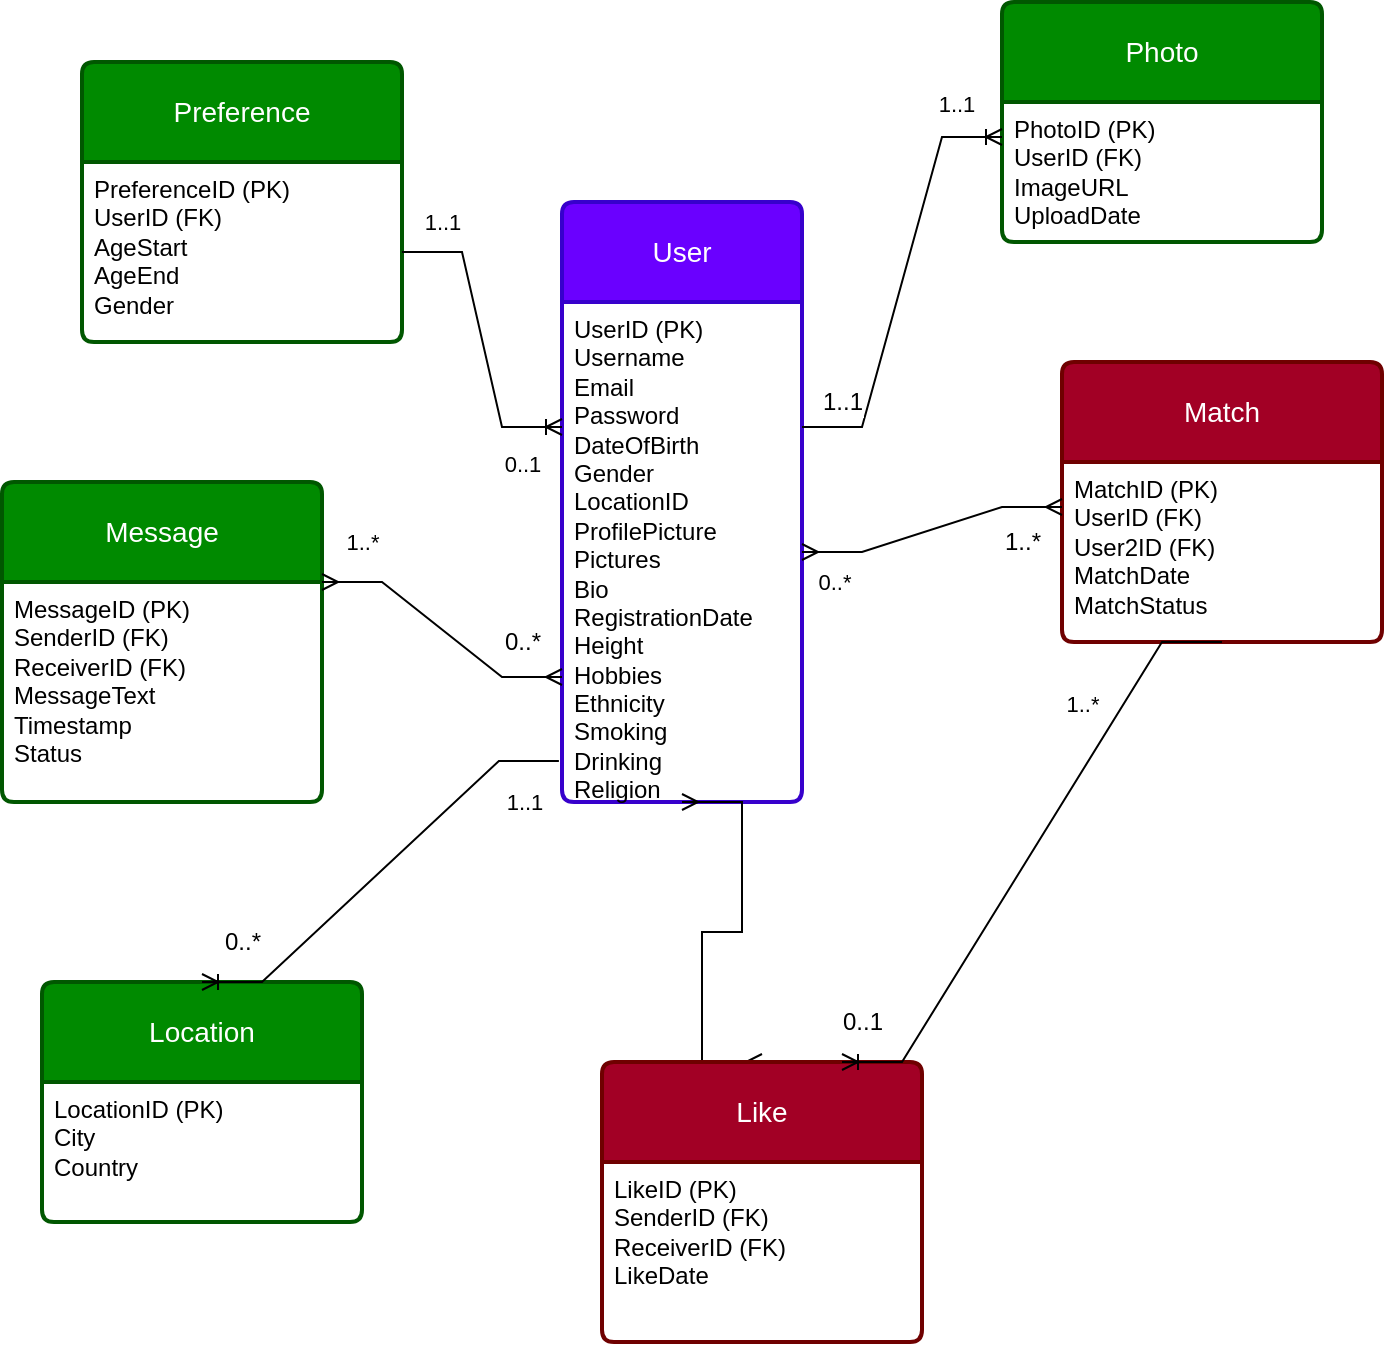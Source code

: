 <mxfile version="22.1.2" type="device">
  <diagram id="R2lEEEUBdFMjLlhIrx00" name="Page-1">
    <mxGraphModel dx="975" dy="1838" grid="1" gridSize="10" guides="1" tooltips="1" connect="1" arrows="0" fold="1" page="1" pageScale="1" pageWidth="850" pageHeight="1100" math="0" shadow="0" extFonts="Permanent Marker^https://fonts.googleapis.com/css?family=Permanent+Marker">
      <root>
        <mxCell id="0" />
        <mxCell id="1" parent="0" />
        <mxCell id="Pa5k9DusvXl9ULIlLwVV-54" value="User" style="swimlane;childLayout=stackLayout;horizontal=1;startSize=50;horizontalStack=0;rounded=1;fontSize=14;fontStyle=0;strokeWidth=2;resizeParent=0;resizeLast=1;shadow=0;dashed=0;align=center;arcSize=4;whiteSpace=wrap;html=1;fillColor=#6a00ff;fontColor=#ffffff;strokeColor=#3700CC;" parent="1" vertex="1">
          <mxGeometry x="320" y="-220" width="120" height="300" as="geometry" />
        </mxCell>
        <mxCell id="Pa5k9DusvXl9ULIlLwVV-55" value="UserID (PK)&lt;br&gt;Username&lt;br&gt;Email&lt;br&gt;Password&lt;br&gt;DateOfBirth&lt;br&gt;Gender&lt;br&gt;LocationID&lt;br&gt;ProfilePicture&lt;br&gt;Pictures&lt;br&gt;Bio&lt;br&gt;RegistrationDate&lt;br&gt;Height&lt;br&gt;Hobbies&lt;br&gt;Ethnicity&lt;br&gt;Smoking&lt;br&gt;Drinking&lt;br&gt;Religion" style="align=left;strokeColor=none;fillColor=none;spacingLeft=4;fontSize=12;verticalAlign=top;resizable=0;rotatable=0;part=1;html=1;" parent="Pa5k9DusvXl9ULIlLwVV-54" vertex="1">
          <mxGeometry y="50" width="120" height="250" as="geometry" />
        </mxCell>
        <mxCell id="Pa5k9DusvXl9ULIlLwVV-57" value="Match" style="swimlane;childLayout=stackLayout;horizontal=1;startSize=50;horizontalStack=0;rounded=1;fontSize=14;fontStyle=0;strokeWidth=2;resizeParent=0;resizeLast=1;shadow=0;dashed=0;align=center;arcSize=4;whiteSpace=wrap;html=1;fillColor=#a20025;fontColor=#ffffff;strokeColor=#6F0000;" parent="1" vertex="1">
          <mxGeometry x="570" y="-140" width="160" height="140" as="geometry" />
        </mxCell>
        <mxCell id="Pa5k9DusvXl9ULIlLwVV-58" value="MatchID (PK)&lt;br&gt;UserID (FK)&lt;br&gt;User2ID (FK)&lt;br&gt;MatchDate&lt;br&gt;MatchStatus" style="align=left;strokeColor=none;fillColor=none;spacingLeft=4;fontSize=12;verticalAlign=top;resizable=0;rotatable=0;part=1;html=1;" parent="Pa5k9DusvXl9ULIlLwVV-57" vertex="1">
          <mxGeometry y="50" width="160" height="90" as="geometry" />
        </mxCell>
        <mxCell id="Pa5k9DusvXl9ULIlLwVV-59" value="Message" style="swimlane;childLayout=stackLayout;horizontal=1;startSize=50;horizontalStack=0;rounded=1;fontSize=14;fontStyle=0;strokeWidth=2;resizeParent=0;resizeLast=1;shadow=0;dashed=0;align=center;arcSize=4;whiteSpace=wrap;html=1;fillColor=#008a00;fontColor=#ffffff;strokeColor=#005700;" parent="1" vertex="1">
          <mxGeometry x="40" y="-80" width="160" height="160" as="geometry" />
        </mxCell>
        <mxCell id="Pa5k9DusvXl9ULIlLwVV-60" value="MessageID (PK)&lt;br&gt;SenderID (FK)&lt;br&gt;ReceiverID (FK)&lt;br&gt;MessageText&lt;br&gt;Timestamp&lt;br&gt;Status" style="align=left;strokeColor=none;fillColor=none;spacingLeft=4;fontSize=12;verticalAlign=top;resizable=0;rotatable=0;part=1;html=1;" parent="Pa5k9DusvXl9ULIlLwVV-59" vertex="1">
          <mxGeometry y="50" width="160" height="110" as="geometry" />
        </mxCell>
        <mxCell id="Pa5k9DusvXl9ULIlLwVV-61" value="Photo" style="swimlane;childLayout=stackLayout;horizontal=1;startSize=50;horizontalStack=0;rounded=1;fontSize=14;fontStyle=0;strokeWidth=2;resizeParent=0;resizeLast=1;shadow=0;dashed=0;align=center;arcSize=4;whiteSpace=wrap;html=1;fillColor=#008a00;fontColor=#ffffff;strokeColor=#005700;" parent="1" vertex="1">
          <mxGeometry x="540" y="-320" width="160" height="120" as="geometry" />
        </mxCell>
        <mxCell id="Pa5k9DusvXl9ULIlLwVV-62" value="PhotoID (PK)&lt;br&gt;UserID (FK)&lt;br&gt;ImageURL&lt;br&gt;UploadDate" style="align=left;strokeColor=none;fillColor=none;spacingLeft=4;fontSize=12;verticalAlign=top;resizable=0;rotatable=0;part=1;html=1;" parent="Pa5k9DusvXl9ULIlLwVV-61" vertex="1">
          <mxGeometry y="50" width="160" height="70" as="geometry" />
        </mxCell>
        <mxCell id="ofby_3PSYnQs6wLy6_GR-4" value="1..1" style="edgeStyle=entityRelationEdgeStyle;fontSize=12;html=1;endArrow=ERoneToMany;rounded=0;entryX=0;entryY=0.25;entryDx=0;entryDy=0;exitX=1;exitY=0.25;exitDx=0;exitDy=0;" parent="1" source="Pa5k9DusvXl9ULIlLwVV-55" target="Pa5k9DusvXl9ULIlLwVV-62" edge="1">
          <mxGeometry x="-0.81" y="13" width="100" height="100" relative="1" as="geometry">
            <mxPoint x="300" y="310" as="sourcePoint" />
            <mxPoint x="400" y="210" as="targetPoint" />
            <mxPoint as="offset" />
          </mxGeometry>
        </mxCell>
        <mxCell id="ykWjusczUzoiTo8yQNu4-33" value="1..1" style="edgeLabel;html=1;align=center;verticalAlign=middle;resizable=0;points=[];" vertex="1" connectable="0" parent="ofby_3PSYnQs6wLy6_GR-4">
          <mxGeometry x="0.783" y="-1" relative="1" as="geometry">
            <mxPoint y="-18" as="offset" />
          </mxGeometry>
        </mxCell>
        <mxCell id="ofby_3PSYnQs6wLy6_GR-5" value="1..*" style="edgeStyle=entityRelationEdgeStyle;fontSize=12;html=1;endArrow=ERmany;startArrow=ERmany;rounded=0;exitX=1;exitY=0.5;exitDx=0;exitDy=0;entryX=0;entryY=0.25;entryDx=0;entryDy=0;" parent="1" source="Pa5k9DusvXl9ULIlLwVV-55" target="Pa5k9DusvXl9ULIlLwVV-58" edge="1">
          <mxGeometry x="0.7" y="-17" width="100" height="100" relative="1" as="geometry">
            <mxPoint x="300" y="310" as="sourcePoint" />
            <mxPoint x="400" y="210" as="targetPoint" />
            <mxPoint as="offset" />
          </mxGeometry>
        </mxCell>
        <mxCell id="ykWjusczUzoiTo8yQNu4-32" value="0..*" style="edgeLabel;html=1;align=center;verticalAlign=middle;resizable=0;points=[];" vertex="1" connectable="0" parent="ofby_3PSYnQs6wLy6_GR-5">
          <mxGeometry x="-0.767" y="-1" relative="1" as="geometry">
            <mxPoint y="14" as="offset" />
          </mxGeometry>
        </mxCell>
        <mxCell id="ofby_3PSYnQs6wLy6_GR-6" value="" style="edgeStyle=entityRelationEdgeStyle;fontSize=12;html=1;endArrow=ERmany;startArrow=ERmany;rounded=0;entryX=0.5;entryY=0;entryDx=0;entryDy=0;" parent="1" target="ofby_3PSYnQs6wLy6_GR-18" edge="1">
          <mxGeometry width="100" height="100" relative="1" as="geometry">
            <mxPoint x="380" y="80" as="sourcePoint" />
            <mxPoint x="330" y="263" as="targetPoint" />
          </mxGeometry>
        </mxCell>
        <mxCell id="ofby_3PSYnQs6wLy6_GR-14" value="0..*" style="edgeStyle=entityRelationEdgeStyle;fontSize=12;html=1;endArrow=ERmany;startArrow=ERmany;rounded=0;entryX=0;entryY=0.75;entryDx=0;entryDy=0;exitX=1;exitY=0;exitDx=0;exitDy=0;" parent="1" source="Pa5k9DusvXl9ULIlLwVV-60" target="Pa5k9DusvXl9ULIlLwVV-55" edge="1">
          <mxGeometry x="0.707" y="18" width="100" height="100" relative="1" as="geometry">
            <mxPoint x="350" y="370" as="sourcePoint" />
            <mxPoint x="450" y="270" as="targetPoint" />
            <mxPoint as="offset" />
          </mxGeometry>
        </mxCell>
        <mxCell id="ykWjusczUzoiTo8yQNu4-36" value="1..*" style="edgeLabel;html=1;align=center;verticalAlign=middle;resizable=0;points=[];" vertex="1" connectable="0" parent="ofby_3PSYnQs6wLy6_GR-14">
          <mxGeometry x="-0.736" relative="1" as="geometry">
            <mxPoint x="2" y="-20" as="offset" />
          </mxGeometry>
        </mxCell>
        <mxCell id="ofby_3PSYnQs6wLy6_GR-18" value="Like" style="swimlane;childLayout=stackLayout;horizontal=1;startSize=50;horizontalStack=0;rounded=1;fontSize=14;fontStyle=0;strokeWidth=2;resizeParent=0;resizeLast=1;shadow=0;dashed=0;align=center;arcSize=4;whiteSpace=wrap;html=1;fillColor=#a20025;fontColor=#ffffff;strokeColor=#6F0000;" parent="1" vertex="1">
          <mxGeometry x="340" y="210" width="160" height="140" as="geometry" />
        </mxCell>
        <mxCell id="ofby_3PSYnQs6wLy6_GR-19" value="LikeID (PK)&lt;br&gt;SenderID (FK)&lt;br&gt;ReceiverID (FK)&lt;br&gt;LikeDate" style="align=left;strokeColor=none;fillColor=none;spacingLeft=4;fontSize=12;verticalAlign=top;resizable=0;rotatable=0;part=1;html=1;" parent="ofby_3PSYnQs6wLy6_GR-18" vertex="1">
          <mxGeometry y="50" width="160" height="90" as="geometry" />
        </mxCell>
        <mxCell id="ofby_3PSYnQs6wLy6_GR-22" value="0..1" style="edgeStyle=entityRelationEdgeStyle;fontSize=12;html=1;endArrow=ERoneToMany;rounded=0;exitX=0.5;exitY=1;exitDx=0;exitDy=0;entryX=0.75;entryY=0;entryDx=0;entryDy=0;" parent="1" source="Pa5k9DusvXl9ULIlLwVV-58" target="ofby_3PSYnQs6wLy6_GR-18" edge="1">
          <mxGeometry x="0.935" y="-20" width="100" height="100" relative="1" as="geometry">
            <mxPoint x="390" y="390" as="sourcePoint" />
            <mxPoint x="450" y="270" as="targetPoint" />
            <Array as="points">
              <mxPoint x="520" y="410" />
              <mxPoint x="410" y="410" />
              <mxPoint x="420" y="390" />
            </Array>
            <mxPoint as="offset" />
          </mxGeometry>
        </mxCell>
        <mxCell id="ykWjusczUzoiTo8yQNu4-34" value="1..*" style="edgeLabel;html=1;align=center;verticalAlign=middle;resizable=0;points=[];" vertex="1" connectable="0" parent="ofby_3PSYnQs6wLy6_GR-22">
          <mxGeometry x="-0.64" y="-2" relative="1" as="geometry">
            <mxPoint x="-25" y="10" as="offset" />
          </mxGeometry>
        </mxCell>
        <mxCell id="ykWjusczUzoiTo8yQNu4-1" value="Preference" style="swimlane;childLayout=stackLayout;horizontal=1;startSize=50;horizontalStack=0;rounded=1;fontSize=14;fontStyle=0;strokeWidth=2;resizeParent=0;resizeLast=1;shadow=0;dashed=0;align=center;arcSize=4;whiteSpace=wrap;html=1;fillColor=#008a00;fontColor=#ffffff;strokeColor=#005700;" vertex="1" parent="1">
          <mxGeometry x="80" y="-290" width="160" height="140" as="geometry" />
        </mxCell>
        <mxCell id="ykWjusczUzoiTo8yQNu4-2" value="PreferenceID (PK)&lt;br&gt;UserID (FK)&lt;br&gt;AgeStart&lt;br&gt;AgeEnd&lt;br&gt;Gender" style="align=left;strokeColor=none;fillColor=none;spacingLeft=4;fontSize=12;verticalAlign=top;resizable=0;rotatable=0;part=1;html=1;" vertex="1" parent="ykWjusczUzoiTo8yQNu4-1">
          <mxGeometry y="50" width="160" height="90" as="geometry" />
        </mxCell>
        <mxCell id="ykWjusczUzoiTo8yQNu4-7" value="Location" style="swimlane;childLayout=stackLayout;horizontal=1;startSize=50;horizontalStack=0;rounded=1;fontSize=14;fontStyle=0;strokeWidth=2;resizeParent=0;resizeLast=1;shadow=0;dashed=0;align=center;arcSize=4;whiteSpace=wrap;html=1;fillColor=#008a00;fontColor=#ffffff;strokeColor=#005700;" vertex="1" parent="1">
          <mxGeometry x="60" y="170" width="160" height="120" as="geometry" />
        </mxCell>
        <mxCell id="ykWjusczUzoiTo8yQNu4-8" value="LocationID (PK)&lt;br&gt;City&lt;br&gt;Country" style="align=left;strokeColor=none;fillColor=none;spacingLeft=4;fontSize=12;verticalAlign=top;resizable=0;rotatable=0;part=1;html=1;" vertex="1" parent="ykWjusczUzoiTo8yQNu4-7">
          <mxGeometry y="50" width="160" height="70" as="geometry" />
        </mxCell>
        <mxCell id="ykWjusczUzoiTo8yQNu4-30" value="" style="edgeStyle=entityRelationEdgeStyle;fontSize=12;html=1;endArrow=ERoneToMany;rounded=0;entryX=0;entryY=0.25;entryDx=0;entryDy=0;exitX=1;exitY=0.5;exitDx=0;exitDy=0;" edge="1" parent="1" source="ykWjusczUzoiTo8yQNu4-2" target="Pa5k9DusvXl9ULIlLwVV-55">
          <mxGeometry width="100" height="100" relative="1" as="geometry">
            <mxPoint x="370" y="10" as="sourcePoint" />
            <mxPoint x="470" y="-90" as="targetPoint" />
          </mxGeometry>
        </mxCell>
        <mxCell id="ykWjusczUzoiTo8yQNu4-37" value="1..1" style="edgeLabel;html=1;align=center;verticalAlign=middle;resizable=0;points=[];" vertex="1" connectable="0" parent="ykWjusczUzoiTo8yQNu4-30">
          <mxGeometry x="-0.848" y="-1" relative="1" as="geometry">
            <mxPoint x="8" y="-16" as="offset" />
          </mxGeometry>
        </mxCell>
        <mxCell id="ykWjusczUzoiTo8yQNu4-38" value="0..1" style="edgeLabel;html=1;align=center;verticalAlign=middle;resizable=0;points=[];" vertex="1" connectable="0" parent="ykWjusczUzoiTo8yQNu4-30">
          <mxGeometry x="0.785" y="-1" relative="1" as="geometry">
            <mxPoint x="-4" y="17" as="offset" />
          </mxGeometry>
        </mxCell>
        <mxCell id="ykWjusczUzoiTo8yQNu4-31" value="0..*" style="edgeStyle=entityRelationEdgeStyle;fontSize=12;html=1;endArrow=ERoneToMany;rounded=0;entryX=0.5;entryY=0;entryDx=0;entryDy=0;exitX=-0.013;exitY=0.918;exitDx=0;exitDy=0;exitPerimeter=0;" edge="1" parent="1" source="Pa5k9DusvXl9ULIlLwVV-55" target="ykWjusczUzoiTo8yQNu4-7">
          <mxGeometry x="0.82" y="-20" width="100" height="100" relative="1" as="geometry">
            <mxPoint x="260" y="200" as="sourcePoint" />
            <mxPoint x="360" y="100" as="targetPoint" />
            <mxPoint as="offset" />
          </mxGeometry>
        </mxCell>
        <mxCell id="ykWjusczUzoiTo8yQNu4-35" value="1..1" style="edgeLabel;html=1;align=center;verticalAlign=middle;resizable=0;points=[];" vertex="1" connectable="0" parent="ykWjusczUzoiTo8yQNu4-31">
          <mxGeometry x="-0.722" y="-2" relative="1" as="geometry">
            <mxPoint x="14" y="21" as="offset" />
          </mxGeometry>
        </mxCell>
      </root>
    </mxGraphModel>
  </diagram>
</mxfile>
